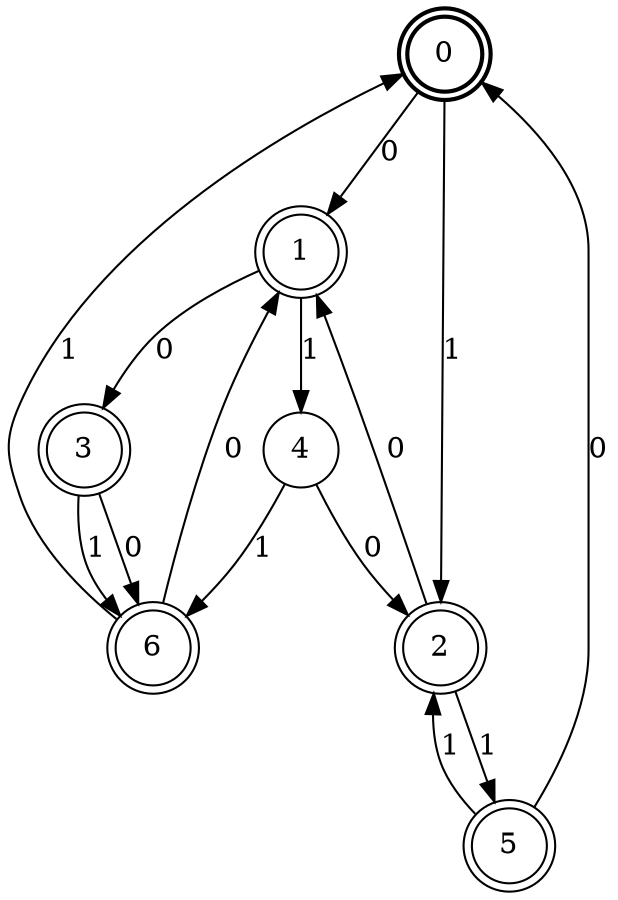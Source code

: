 digraph Automat {
    node [shape = circle];
    0 [style = "bold"];
    0 [peripheries=2]
    0 -> 1 [label = "0"];
    0 -> 2 [label = "1"];
    1 [peripheries=2]
    1 -> 3 [label = "0"];
    1 -> 4 [label = "1"];
    2 [peripheries=2]
    2 -> 1 [label = "0"];
    2 -> 5 [label = "1"];
    3 [peripheries=2]
    3 -> 6 [label = "0"];
    3 -> 6 [label = "1"];
    4 -> 2 [label = "0"];
    4 -> 6 [label = "1"];
    5 [peripheries=2]
    5 -> 0 [label = "0"];
    5 -> 2 [label = "1"];
    6 [peripheries=2]
    6 -> 1 [label = "0"];
    6 -> 0 [label = "1"];
}
